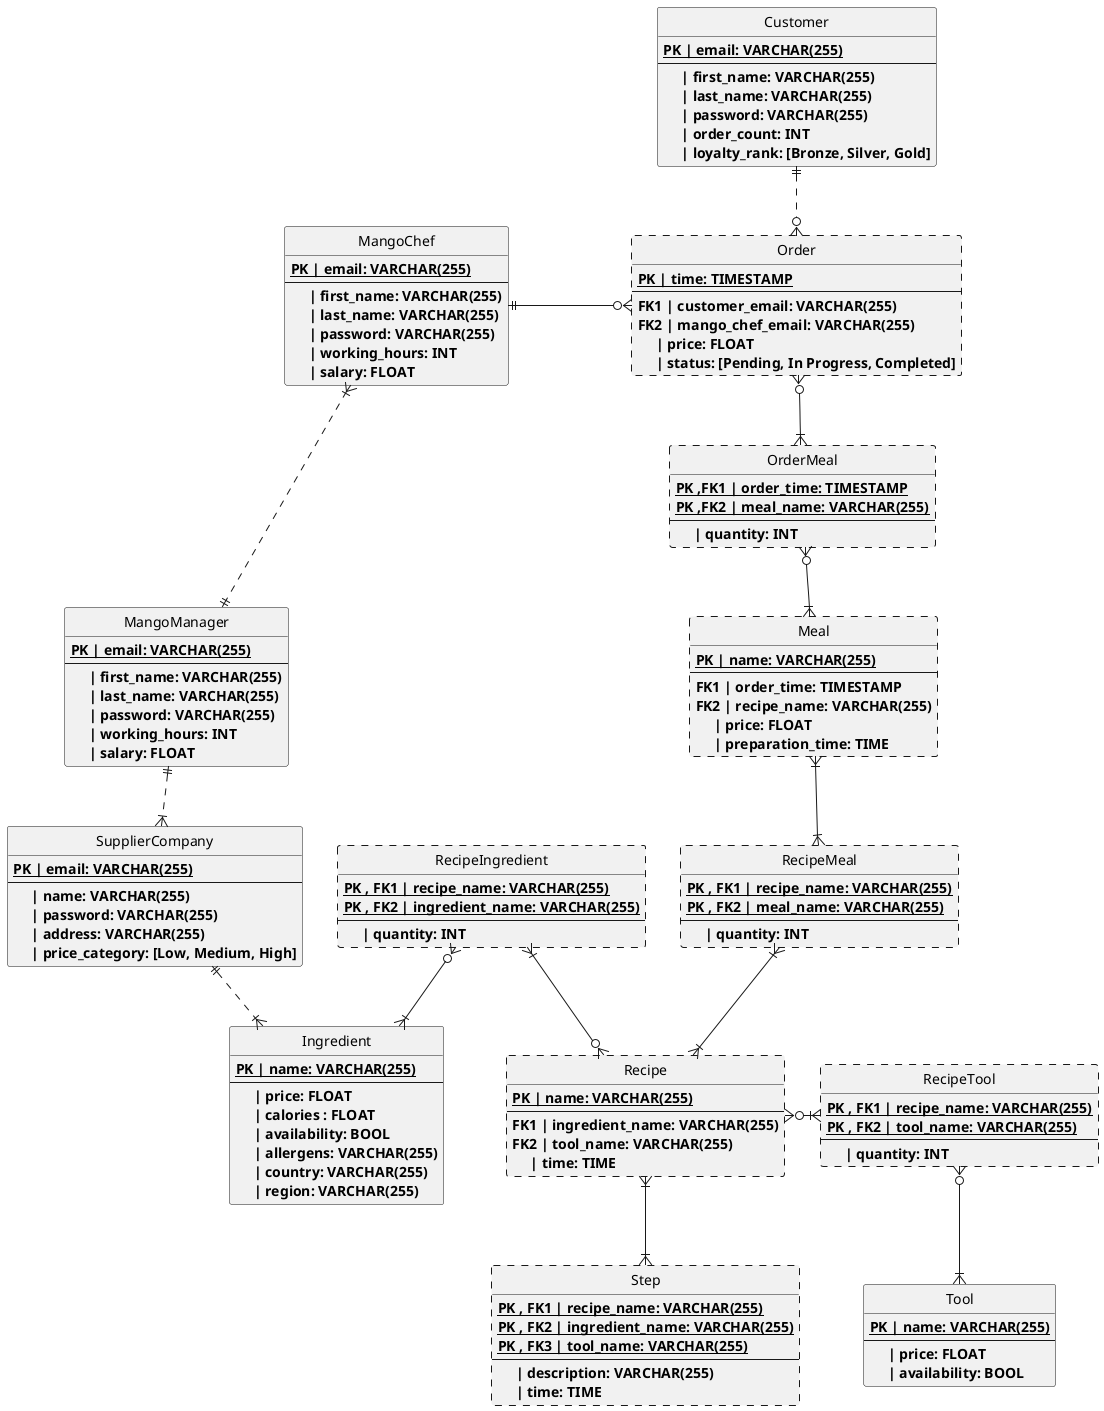 @startuml Diagram of MangoDB
Hide circle

entity Customer
{
    {static}<b>PK | email: VARCHAR(255)
    --
    <b>     | first_name: VARCHAR(255)
    <b>     | last_name: VARCHAR(255)
    <b>     | password: VARCHAR(255)
    <b>     | order_count: INT
    <b>     | loyalty_rank: [Bronze, Silver, Gold]
}

entity Order ##[dashed]
{
    {static}<b>PK | time: TIMESTAMP
    --
    <b>FK1 | customer_email: VARCHAR(255)
    <b>FK2 | mango_chef_email: VARCHAR(255)
    <b>     | price: FLOAT
    <b>     | status: [Pending, In Progress, Completed]
}

entity OrderMeal ##[dashed]
{
    {static}<b>PK ,FK1 | order_time: TIMESTAMP
    {static}<b>PK ,FK2 | meal_name: VARCHAR(255)
    --
    <b>     | quantity: INT
}

entity Meal ##[dashed]
{
    {static}<b>PK | name: VARCHAR(255)
    --
    <b>FK1 | order_time: TIMESTAMP
    <b>FK2 | recipe_name: VARCHAR(255)
    <b>     | price: FLOAT
    <b>     | preparation_time: TIME
}

entity RecipeMeal ##[dashed]
{
    {static}<b>PK , FK1 | recipe_name: VARCHAR(255)
    {static}<b>PK , FK2 | meal_name: VARCHAR(255)
    --
    <b>     | quantity: INT
}

entity Recipe ##[dashed]
{
    {static}<b>PK | name: VARCHAR(255)
    --
    <b>FK1 | ingredient_name: VARCHAR(255)
    <b>FK2 | tool_name: VARCHAR(255)
    <b>     | time: TIME
}

entity Step ##[dashed]
{
    {static}<b>PK , FK1 | recipe_name: VARCHAR(255)
    {static}<b>PK , FK2 | ingredient_name: VARCHAR(255)
    {static}<b>PK , FK3 | tool_name: VARCHAR(255)
    --
    <b>     | description: VARCHAR(255)
    <b>     | time: TIME
}

entity RecipeIngredient ##[dashed]
{
    {static}<b>PK , FK1 | recipe_name: VARCHAR(255)
    {static}<b>PK , FK2 | ingredient_name: VARCHAR(255)
    --
    <b>     | quantity: INT
}

entity RecipeTool ##[dashed]
{
    {static}<b>PK , FK1 | recipe_name: VARCHAR(255)
    {static}<b>PK , FK2 | tool_name: VARCHAR(255)
    --
    <b>     | quantity: INT
}

entity Ingredient
{
    {static}<b>PK | name: VARCHAR(255)
    --
    <b>     | price: FLOAT
    <b>     | calories : FLOAT
    <b>     | availability: BOOL
    <b>     | allergens: VARCHAR(255)
    <b>     | country: VARCHAR(255)
    <b>     | region: VARCHAR(255)
}

entity Tool
{
    {static}<b>PK | name: VARCHAR(255)
    --
    <b>     | price: FLOAT
    <b>     | availability: BOOL
}


entity SupplierCompany
{   
    {static}<b>PK | email: VARCHAR(255)
    --
    <b>     | name: VARCHAR(255)
    <b>     | password: VARCHAR(255)
    <b>     | address: VARCHAR(255)
    <b>     | price_category: [Low, Medium, High]
}

entity MangoChef
{
    {static}<b>PK | email: VARCHAR(255)
    --
    <b>     | first_name: VARCHAR(255)
    <b>     | last_name: VARCHAR(255)
    <b>     | password: VARCHAR(255)
    <b>     | working_hours: INT
    <b>     | salary: FLOAT
}

entity MangoManager
{
    {static}<b>PK | email: VARCHAR(255)
    --
    <b>     | first_name: VARCHAR(255)
    <b>     | last_name: VARCHAR(255)
    <b>     | password: VARCHAR(255)
    <b>     | working_hours: INT
    <b>     | salary: FLOAT
}

MangoManager ||.down-|{ SupplierCompany
MangoManager ||.up..|{ MangoChef
MangoChef ||-right-o{ Order

SupplierCompany ||.down-|{ Ingredient

Customer ||.down-o{ Order
Order  }o-down-|{ OrderMeal
OrderMeal }o-down-|{ Meal

Recipe }o-left-|{ RecipeIngredient
RecipeIngredient }o-down-|{ Ingredient
Recipe }o-right-|{ RecipeTool
RecipeTool }o-down-|{ Tool

Recipe }|-down-|{ Step
Meal }|-down-|{ RecipeMeal
Recipe }|-up-|{ RecipeMeal
@enduml